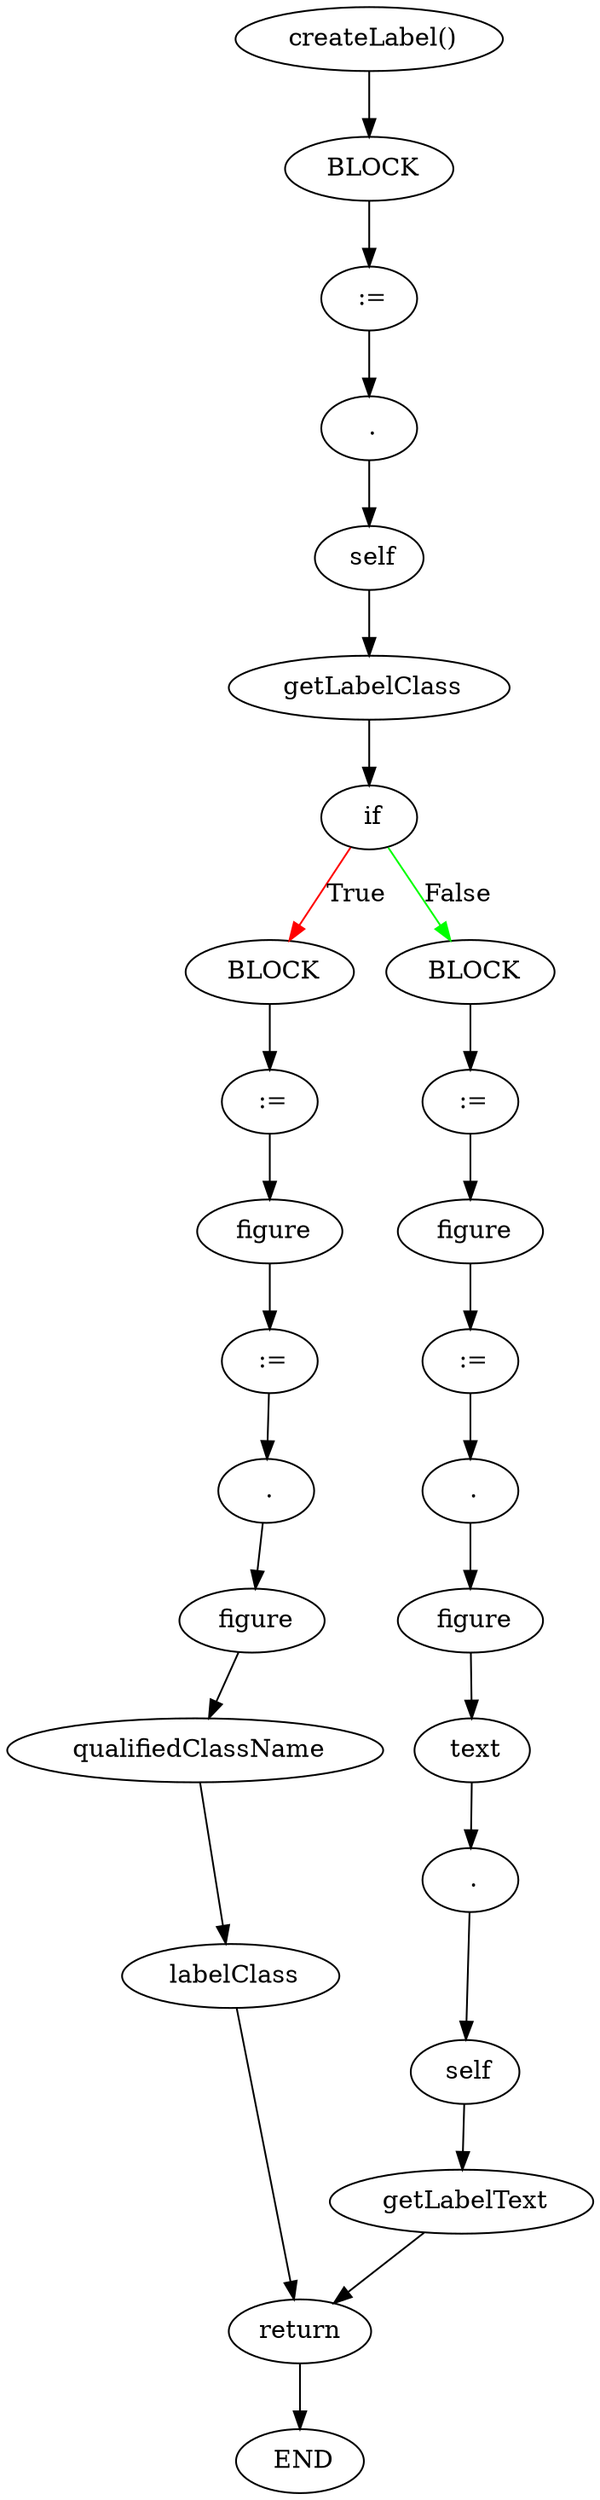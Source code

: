 digraph testGraph {
2[label=" createLabel()"]
4[label="BLOCK"]
2 -> 4[color=black]
4[label=" BLOCK"]
5[label=":="]
4 -> 5[color=black]
5[label=" :="]
8[label="."]
5 -> 8[color=black]
8[label=" ."]
9[label="self"]
8 -> 9[color=black]
9[label=" self"]
10[label="getLabelClass"]
9 -> 10[color=black]
10[label=" getLabelClass"]
14[label="if"]
10 -> 14[color=black]
14[label=" if"]
15[label="BLOCK"]
14 -> 15[label="True",color=red]
16[label="BLOCK"]
14 -> 16[label="False",color=green]
15[label=" BLOCK"]
17[label=":="]
15 -> 17[color=black]
16[label=" BLOCK"]
27[label=":="]
16 -> 27[color=black]
17[label=" :="]
18[label="figure"]
17 -> 18[color=black]
27[label=" :="]
28[label="figure"]
27 -> 28[color=black]
18[label=" figure"]
22[label=":="]
18 -> 22[color=black]
28[label=" figure"]
32[label=":="]
28 -> 32[color=black]
22[label=" :="]
23[label="."]
22 -> 23[color=black]
32[label=" :="]
33[label="."]
32 -> 33[color=black]
23[label=" ."]
24[label="figure"]
23 -> 24[color=black]
33[label=" ."]
34[label="figure"]
33 -> 34[color=black]
24[label=" figure"]
25[label="qualifiedClassName"]
24 -> 25[color=black]
34[label=" figure"]
35[label="text"]
34 -> 35[color=black]
25[label=" qualifiedClassName"]
26[label="labelClass"]
25 -> 26[color=black]
35[label=" text"]
36[label="."]
35 -> 36[color=black]
26[label=" labelClass"]
45[label="return"]
26 -> 45[color=black]
36[label=" ."]
37[label="self"]
36 -> 37[color=black]
45[label=" return"]
3[label="END"]
45 -> 3[color=black]
37[label=" self"]
38[label="getLabelText"]
37 -> 38[color=black]
3[label=" END"]
38[label=" getLabelText"]
45[label="return"]
38 -> 45[color=black]
}

